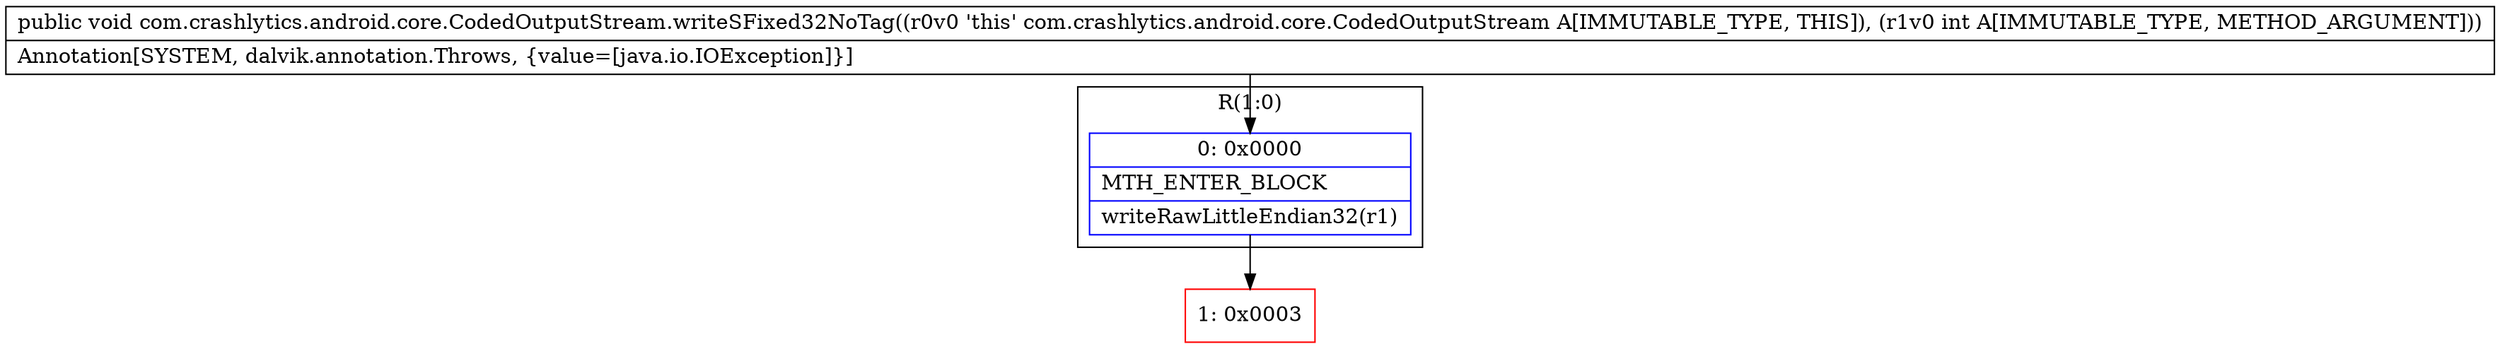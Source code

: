 digraph "CFG forcom.crashlytics.android.core.CodedOutputStream.writeSFixed32NoTag(I)V" {
subgraph cluster_Region_1262926946 {
label = "R(1:0)";
node [shape=record,color=blue];
Node_0 [shape=record,label="{0\:\ 0x0000|MTH_ENTER_BLOCK\l|writeRawLittleEndian32(r1)\l}"];
}
Node_1 [shape=record,color=red,label="{1\:\ 0x0003}"];
MethodNode[shape=record,label="{public void com.crashlytics.android.core.CodedOutputStream.writeSFixed32NoTag((r0v0 'this' com.crashlytics.android.core.CodedOutputStream A[IMMUTABLE_TYPE, THIS]), (r1v0 int A[IMMUTABLE_TYPE, METHOD_ARGUMENT]))  | Annotation[SYSTEM, dalvik.annotation.Throws, \{value=[java.io.IOException]\}]\l}"];
MethodNode -> Node_0;
Node_0 -> Node_1;
}

